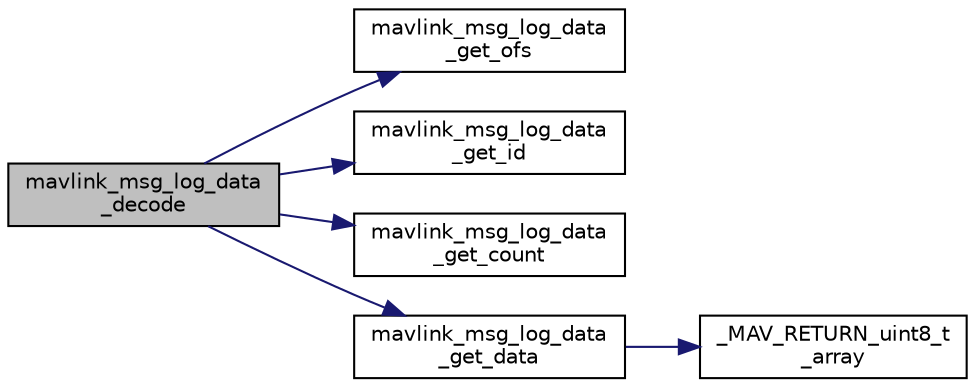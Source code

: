 digraph "mavlink_msg_log_data_decode"
{
 // INTERACTIVE_SVG=YES
  edge [fontname="Helvetica",fontsize="10",labelfontname="Helvetica",labelfontsize="10"];
  node [fontname="Helvetica",fontsize="10",shape=record];
  rankdir="LR";
  Node1 [label="mavlink_msg_log_data\l_decode",height=0.2,width=0.4,color="black", fillcolor="grey75", style="filled" fontcolor="black"];
  Node1 -> Node2 [color="midnightblue",fontsize="10",style="solid",fontname="Helvetica"];
  Node2 [label="mavlink_msg_log_data\l_get_ofs",height=0.2,width=0.4,color="black", fillcolor="white", style="filled",URL="$mavlink__msg__log__data_8h.html#ae2533ba0da03228c2cf55ae104b29a31",tooltip="Get field ofs from log_data message. "];
  Node1 -> Node3 [color="midnightblue",fontsize="10",style="solid",fontname="Helvetica"];
  Node3 [label="mavlink_msg_log_data\l_get_id",height=0.2,width=0.4,color="black", fillcolor="white", style="filled",URL="$mavlink__msg__log__data_8h.html#a872b48a44a19b29722b46f3e27cf973a",tooltip="Send a log_data message. "];
  Node1 -> Node4 [color="midnightblue",fontsize="10",style="solid",fontname="Helvetica"];
  Node4 [label="mavlink_msg_log_data\l_get_count",height=0.2,width=0.4,color="black", fillcolor="white", style="filled",URL="$mavlink__msg__log__data_8h.html#a986db6197ce9b73828a747fb3c0804aa",tooltip="Get field count from log_data message. "];
  Node1 -> Node5 [color="midnightblue",fontsize="10",style="solid",fontname="Helvetica"];
  Node5 [label="mavlink_msg_log_data\l_get_data",height=0.2,width=0.4,color="black", fillcolor="white", style="filled",URL="$mavlink__msg__log__data_8h.html#a96b29754a967b9bff7f8479e373e384b",tooltip="Get field data from log_data message. "];
  Node5 -> Node6 [color="midnightblue",fontsize="10",style="solid",fontname="Helvetica"];
  Node6 [label="_MAV_RETURN_uint8_t\l_array",height=0.2,width=0.4,color="black", fillcolor="white", style="filled",URL="$v0_89_2protocol_8h.html#a0577ed5da38b4eed5472e27dc94026c3"];
}
